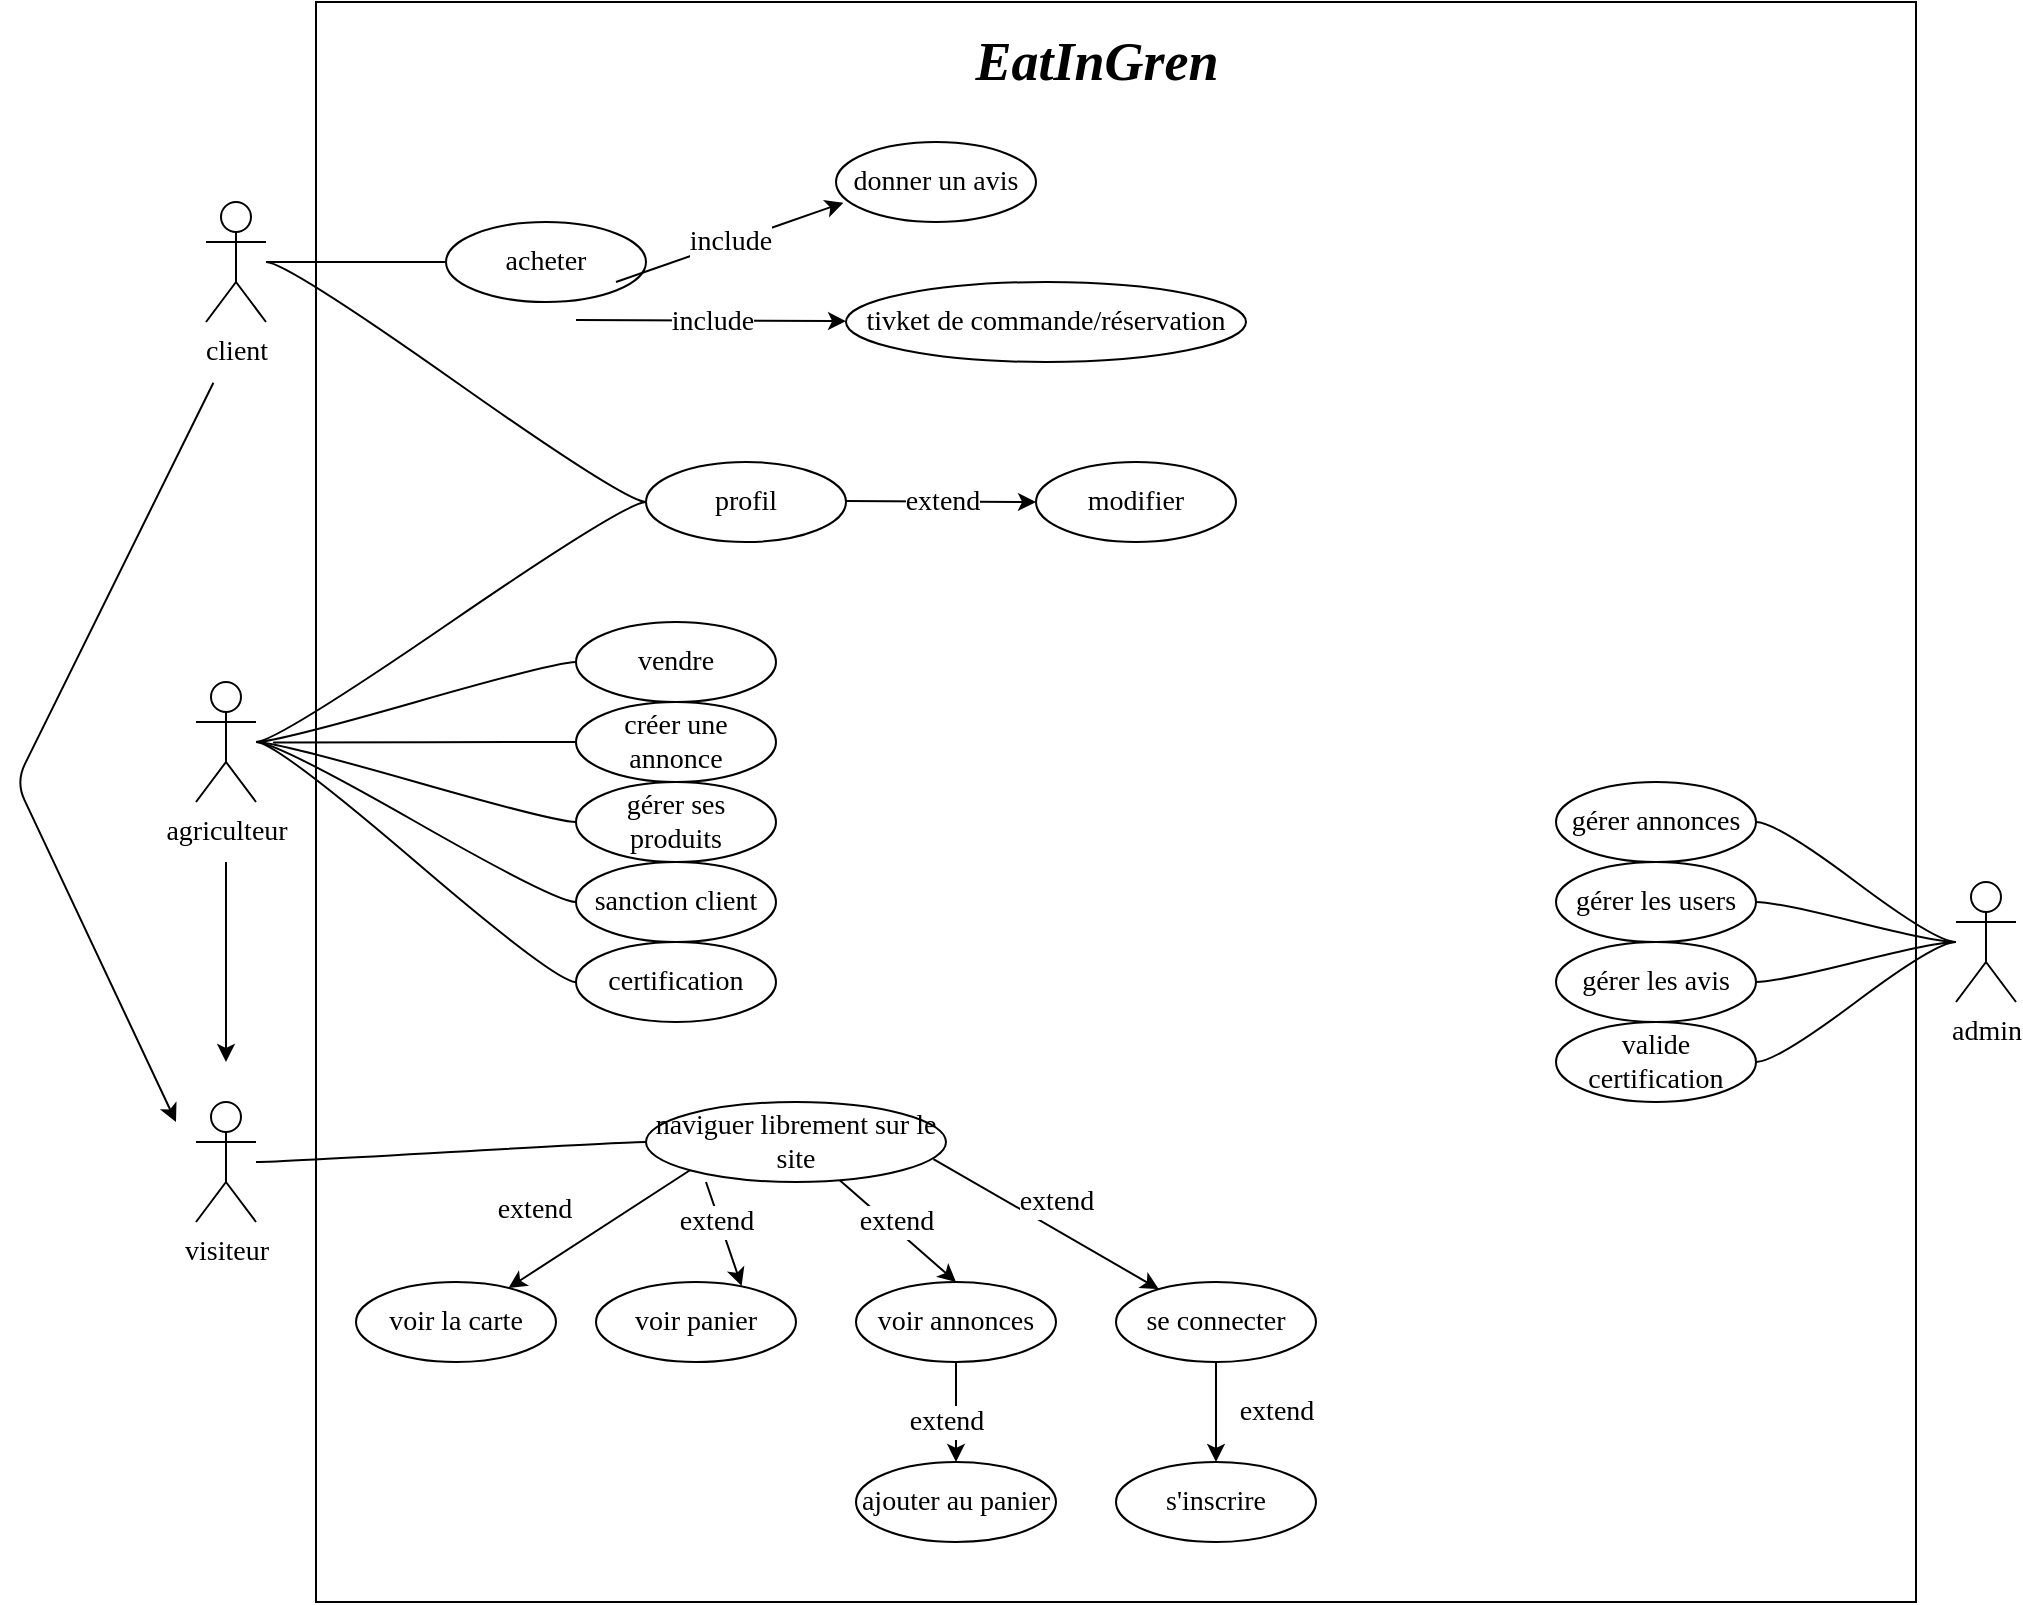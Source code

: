 <mxfile>
    <diagram id="3IRY8MzR198J3jKnu0vW" name="Page-1">
        <mxGraphModel dx="1681" dy="859" grid="1" gridSize="10" guides="1" tooltips="1" connect="1" arrows="1" fold="1" page="1" pageScale="1" pageWidth="850" pageHeight="1100" math="0" shadow="0">
            <root>
                <mxCell id="0"/>
                <mxCell id="1" parent="0"/>
                <mxCell id="2" value="" style="whiteSpace=wrap;html=1;aspect=fixed;" vertex="1" parent="1">
                    <mxGeometry x="160" y="30" width="800" height="800" as="geometry"/>
                </mxCell>
                <mxCell id="25" style="edgeStyle=none;html=1;exitX=0.5;exitY=1;exitDx=0;exitDy=0;fontFamily=Comic Sans MS;fontSize=14;" edge="1" parent="1">
                    <mxGeometry relative="1" as="geometry">
                        <mxPoint x="115" y="560" as="targetPoint"/>
                        <mxPoint x="115" y="460" as="sourcePoint"/>
                    </mxGeometry>
                </mxCell>
                <mxCell id="24" style="edgeStyle=none;html=1;exitX=0.437;exitY=1.009;exitDx=0;exitDy=0;fontFamily=Comic Sans MS;fontSize=14;exitPerimeter=0;" edge="1" parent="1">
                    <mxGeometry relative="1" as="geometry">
                        <mxPoint x="90" y="590" as="targetPoint"/>
                        <mxPoint x="108.7" y="220.36" as="sourcePoint"/>
                        <Array as="points">
                            <mxPoint x="10" y="420"/>
                        </Array>
                    </mxGeometry>
                </mxCell>
                <mxCell id="26" value="client" style="shape=umlActor;verticalLabelPosition=bottom;verticalAlign=top;html=1;outlineConnect=0;fontFamily=Comic Sans MS;fontSize=14;" vertex="1" parent="1">
                    <mxGeometry x="105" y="130" width="30" height="60" as="geometry"/>
                </mxCell>
                <mxCell id="27" value="agriculteur" style="shape=umlActor;verticalLabelPosition=bottom;verticalAlign=top;html=1;outlineConnect=0;fontFamily=Comic Sans MS;fontSize=14;" vertex="1" parent="1">
                    <mxGeometry x="100" y="370" width="30" height="60" as="geometry"/>
                </mxCell>
                <mxCell id="28" value="visiteur" style="shape=umlActor;verticalLabelPosition=bottom;verticalAlign=top;html=1;outlineConnect=0;fontFamily=Comic Sans MS;fontSize=14;" vertex="1" parent="1">
                    <mxGeometry x="100" y="580" width="30" height="60" as="geometry"/>
                </mxCell>
                <mxCell id="35" style="edgeStyle=entityRelationEdgeStyle;html=1;startArrow=none;endArrow=none;segment=10;curved=1;sourcePerimeterSpacing=0;targetPerimeterSpacing=0;exitX=0;exitY=0.5;exitDx=0;exitDy=0;fontFamily=Comic Sans MS;fontSize=14;" edge="1" parent="1" source="30" target="26">
                    <mxGeometry relative="1" as="geometry"/>
                </mxCell>
                <mxCell id="30" value="acheter" style="ellipse;whiteSpace=wrap;html=1;align=center;newEdgeStyle={&quot;edgeStyle&quot;:&quot;entityRelationEdgeStyle&quot;,&quot;startArrow&quot;:&quot;none&quot;,&quot;endArrow&quot;:&quot;none&quot;,&quot;segment&quot;:10,&quot;curved&quot;:1,&quot;sourcePerimeterSpacing&quot;:0,&quot;targetPerimeterSpacing&quot;:0};treeFolding=1;treeMoving=1;fontFamily=Comic Sans MS;fontSize=14;" vertex="1" parent="1">
                    <mxGeometry x="225" y="140" width="100" height="40" as="geometry"/>
                </mxCell>
                <mxCell id="31" value="donner un avis" style="ellipse;whiteSpace=wrap;html=1;align=center;newEdgeStyle={&quot;edgeStyle&quot;:&quot;entityRelationEdgeStyle&quot;,&quot;startArrow&quot;:&quot;none&quot;,&quot;endArrow&quot;:&quot;none&quot;,&quot;segment&quot;:10,&quot;curved&quot;:1,&quot;sourcePerimeterSpacing&quot;:0,&quot;targetPerimeterSpacing&quot;:0};treeFolding=1;treeMoving=1;fontFamily=Comic Sans MS;fontSize=14;" vertex="1" parent="1">
                    <mxGeometry x="420" y="100" width="100" height="40" as="geometry"/>
                </mxCell>
                <mxCell id="32" value="tivket de commande/réservation" style="ellipse;whiteSpace=wrap;html=1;align=center;newEdgeStyle={&quot;edgeStyle&quot;:&quot;entityRelationEdgeStyle&quot;,&quot;startArrow&quot;:&quot;none&quot;,&quot;endArrow&quot;:&quot;none&quot;,&quot;segment&quot;:10,&quot;curved&quot;:1,&quot;sourcePerimeterSpacing&quot;:0,&quot;targetPerimeterSpacing&quot;:0};treeFolding=1;treeMoving=1;fontFamily=Comic Sans MS;fontSize=14;" vertex="1" parent="1">
                    <mxGeometry x="425" y="170" width="200" height="40" as="geometry"/>
                </mxCell>
                <mxCell id="37" value="" style="endArrow=classic;html=1;fontFamily=Comic Sans MS;fontSize=14;entryX=0.037;entryY=0.759;entryDx=0;entryDy=0;entryPerimeter=0;" edge="1" parent="1" target="31">
                    <mxGeometry relative="1" as="geometry">
                        <mxPoint x="310" y="170" as="sourcePoint"/>
                        <mxPoint x="410" y="170" as="targetPoint"/>
                    </mxGeometry>
                </mxCell>
                <mxCell id="38" value="include" style="edgeLabel;resizable=0;html=1;align=center;verticalAlign=middle;fontFamily=Comic Sans MS;fontSize=14;" connectable="0" vertex="1" parent="37">
                    <mxGeometry relative="1" as="geometry"/>
                </mxCell>
                <mxCell id="39" value="" style="endArrow=classic;html=1;fontFamily=Comic Sans MS;fontSize=14;" edge="1" parent="1" target="32">
                    <mxGeometry relative="1" as="geometry">
                        <mxPoint x="290" y="189" as="sourcePoint"/>
                        <mxPoint x="390" y="189" as="targetPoint"/>
                    </mxGeometry>
                </mxCell>
                <mxCell id="40" value="include" style="edgeLabel;resizable=0;html=1;align=center;verticalAlign=middle;fontFamily=Comic Sans MS;fontSize=14;" connectable="0" vertex="1" parent="39">
                    <mxGeometry relative="1" as="geometry"/>
                </mxCell>
                <mxCell id="43" style="edgeStyle=entityRelationEdgeStyle;html=1;startArrow=none;endArrow=none;segment=10;curved=1;sourcePerimeterSpacing=0;targetPerimeterSpacing=0;exitX=0;exitY=0.5;exitDx=0;exitDy=0;fontFamily=Comic Sans MS;fontSize=14;" edge="1" parent="1" source="41" target="26">
                    <mxGeometry relative="1" as="geometry"/>
                </mxCell>
                <mxCell id="103" style="edgeStyle=entityRelationEdgeStyle;html=1;startArrow=none;endArrow=none;segment=10;curved=1;sourcePerimeterSpacing=0;targetPerimeterSpacing=0;exitX=0;exitY=0.5;exitDx=0;exitDy=0;fontFamily=Comic Sans MS;fontSize=14;" edge="1" parent="1" source="41" target="27">
                    <mxGeometry relative="1" as="geometry"/>
                </mxCell>
                <mxCell id="41" value="profil" style="ellipse;whiteSpace=wrap;html=1;align=center;newEdgeStyle={&quot;edgeStyle&quot;:&quot;entityRelationEdgeStyle&quot;,&quot;startArrow&quot;:&quot;none&quot;,&quot;endArrow&quot;:&quot;none&quot;,&quot;segment&quot;:10,&quot;curved&quot;:1,&quot;sourcePerimeterSpacing&quot;:0,&quot;targetPerimeterSpacing&quot;:0};treeFolding=1;treeMoving=1;fontFamily=Comic Sans MS;fontSize=14;" vertex="1" parent="1">
                    <mxGeometry x="325" y="260" width="100" height="40" as="geometry"/>
                </mxCell>
                <mxCell id="42" value="modifier" style="ellipse;whiteSpace=wrap;html=1;align=center;newEdgeStyle={&quot;edgeStyle&quot;:&quot;entityRelationEdgeStyle&quot;,&quot;startArrow&quot;:&quot;none&quot;,&quot;endArrow&quot;:&quot;none&quot;,&quot;segment&quot;:10,&quot;curved&quot;:1,&quot;sourcePerimeterSpacing&quot;:0,&quot;targetPerimeterSpacing&quot;:0};treeFolding=1;treeMoving=1;fontFamily=Comic Sans MS;fontSize=14;" vertex="1" parent="1">
                    <mxGeometry x="520" y="260" width="100" height="40" as="geometry"/>
                </mxCell>
                <mxCell id="44" value="" style="endArrow=classic;html=1;fontFamily=Comic Sans MS;fontSize=14;" edge="1" parent="1">
                    <mxGeometry relative="1" as="geometry">
                        <mxPoint x="425" y="279.5" as="sourcePoint"/>
                        <mxPoint x="520" y="280" as="targetPoint"/>
                    </mxGeometry>
                </mxCell>
                <mxCell id="45" value="extend" style="edgeLabel;resizable=0;html=1;align=center;verticalAlign=middle;fontFamily=Comic Sans MS;fontSize=14;" connectable="0" vertex="1" parent="44">
                    <mxGeometry relative="1" as="geometry"/>
                </mxCell>
                <mxCell id="53" style="edgeStyle=entityRelationEdgeStyle;html=1;startArrow=none;endArrow=none;segment=10;curved=1;sourcePerimeterSpacing=0;targetPerimeterSpacing=0;exitX=0;exitY=0.5;exitDx=0;exitDy=0;fontFamily=Comic Sans MS;fontSize=14;" edge="1" parent="1" source="46" target="27">
                    <mxGeometry relative="1" as="geometry"/>
                </mxCell>
                <mxCell id="46" value="vendre" style="ellipse;whiteSpace=wrap;html=1;align=center;newEdgeStyle={&quot;edgeStyle&quot;:&quot;entityRelationEdgeStyle&quot;,&quot;startArrow&quot;:&quot;none&quot;,&quot;endArrow&quot;:&quot;none&quot;,&quot;segment&quot;:10,&quot;curved&quot;:1,&quot;sourcePerimeterSpacing&quot;:0,&quot;targetPerimeterSpacing&quot;:0};treeFolding=1;treeMoving=1;fontFamily=Comic Sans MS;fontSize=14;" vertex="1" parent="1">
                    <mxGeometry x="290" y="340" width="100" height="40" as="geometry"/>
                </mxCell>
                <mxCell id="105" style="edgeStyle=entityRelationEdgeStyle;html=1;startArrow=none;endArrow=none;segment=10;curved=1;sourcePerimeterSpacing=0;targetPerimeterSpacing=0;exitX=0;exitY=0.5;exitDx=0;exitDy=0;fontFamily=Comic Sans MS;fontSize=14;" edge="1" parent="1" source="47">
                    <mxGeometry relative="1" as="geometry">
                        <mxPoint x="140" y="400.333" as="targetPoint"/>
                    </mxGeometry>
                </mxCell>
                <mxCell id="47" value="créer une annonce" style="ellipse;whiteSpace=wrap;html=1;align=center;newEdgeStyle={&quot;edgeStyle&quot;:&quot;entityRelationEdgeStyle&quot;,&quot;startArrow&quot;:&quot;none&quot;,&quot;endArrow&quot;:&quot;none&quot;,&quot;segment&quot;:10,&quot;curved&quot;:1,&quot;sourcePerimeterSpacing&quot;:0,&quot;targetPerimeterSpacing&quot;:0};treeFolding=1;treeMoving=1;fontFamily=Comic Sans MS;fontSize=14;" vertex="1" parent="1">
                    <mxGeometry x="290" y="380" width="100" height="40" as="geometry"/>
                </mxCell>
                <mxCell id="55" style="edgeStyle=entityRelationEdgeStyle;html=1;startArrow=none;endArrow=none;segment=10;curved=1;sourcePerimeterSpacing=0;targetPerimeterSpacing=0;exitX=0;exitY=0.5;exitDx=0;exitDy=0;fontFamily=Comic Sans MS;fontSize=14;" edge="1" parent="1" source="48" target="27">
                    <mxGeometry relative="1" as="geometry"/>
                </mxCell>
                <mxCell id="48" value="gérer ses produits" style="ellipse;whiteSpace=wrap;html=1;align=center;newEdgeStyle={&quot;edgeStyle&quot;:&quot;entityRelationEdgeStyle&quot;,&quot;startArrow&quot;:&quot;none&quot;,&quot;endArrow&quot;:&quot;none&quot;,&quot;segment&quot;:10,&quot;curved&quot;:1,&quot;sourcePerimeterSpacing&quot;:0,&quot;targetPerimeterSpacing&quot;:0};treeFolding=1;treeMoving=1;fontFamily=Comic Sans MS;fontSize=14;" vertex="1" parent="1">
                    <mxGeometry x="290" y="420" width="100" height="40" as="geometry"/>
                </mxCell>
                <mxCell id="108" style="edgeStyle=entityRelationEdgeStyle;html=1;startArrow=none;endArrow=none;segment=10;curved=1;sourcePerimeterSpacing=0;targetPerimeterSpacing=0;exitX=0;exitY=0.5;exitDx=0;exitDy=0;fontFamily=Comic Sans MS;fontSize=14;" edge="1" parent="1" source="49" target="27">
                    <mxGeometry relative="1" as="geometry"/>
                </mxCell>
                <mxCell id="49" value="sanction client" style="ellipse;whiteSpace=wrap;html=1;align=center;newEdgeStyle={&quot;edgeStyle&quot;:&quot;entityRelationEdgeStyle&quot;,&quot;startArrow&quot;:&quot;none&quot;,&quot;endArrow&quot;:&quot;none&quot;,&quot;segment&quot;:10,&quot;curved&quot;:1,&quot;sourcePerimeterSpacing&quot;:0,&quot;targetPerimeterSpacing&quot;:0};treeFolding=1;treeMoving=1;fontFamily=Comic Sans MS;fontSize=14;" vertex="1" parent="1">
                    <mxGeometry x="290" y="460" width="100" height="40" as="geometry"/>
                </mxCell>
                <mxCell id="57" style="edgeStyle=entityRelationEdgeStyle;html=1;startArrow=none;endArrow=none;segment=10;curved=1;sourcePerimeterSpacing=0;targetPerimeterSpacing=0;exitX=0;exitY=0.5;exitDx=0;exitDy=0;fontFamily=Comic Sans MS;fontSize=14;" edge="1" parent="1" source="50" target="27">
                    <mxGeometry relative="1" as="geometry"/>
                </mxCell>
                <mxCell id="50" value="certification" style="ellipse;whiteSpace=wrap;html=1;align=center;newEdgeStyle={&quot;edgeStyle&quot;:&quot;entityRelationEdgeStyle&quot;,&quot;startArrow&quot;:&quot;none&quot;,&quot;endArrow&quot;:&quot;none&quot;,&quot;segment&quot;:10,&quot;curved&quot;:1,&quot;sourcePerimeterSpacing&quot;:0,&quot;targetPerimeterSpacing&quot;:0};treeFolding=1;treeMoving=1;fontFamily=Comic Sans MS;fontSize=14;" vertex="1" parent="1">
                    <mxGeometry x="290" y="500" width="100" height="40" as="geometry"/>
                </mxCell>
                <mxCell id="64" style="edgeStyle=entityRelationEdgeStyle;html=1;startArrow=none;endArrow=none;segment=10;curved=1;sourcePerimeterSpacing=0;targetPerimeterSpacing=0;exitX=0;exitY=0.5;exitDx=0;exitDy=0;fontFamily=Comic Sans MS;fontSize=14;" edge="1" parent="1" source="58" target="28">
                    <mxGeometry relative="1" as="geometry"/>
                </mxCell>
                <mxCell id="58" value="naviguer librement sur le site" style="ellipse;whiteSpace=wrap;html=1;align=center;newEdgeStyle={&quot;edgeStyle&quot;:&quot;entityRelationEdgeStyle&quot;,&quot;startArrow&quot;:&quot;none&quot;,&quot;endArrow&quot;:&quot;none&quot;,&quot;segment&quot;:10,&quot;curved&quot;:1,&quot;sourcePerimeterSpacing&quot;:0,&quot;targetPerimeterSpacing&quot;:0};treeFolding=1;treeMoving=1;fontFamily=Comic Sans MS;fontSize=14;" vertex="1" parent="1">
                    <mxGeometry x="325" y="580" width="150" height="40" as="geometry"/>
                </mxCell>
                <mxCell id="59" value="voir la carte" style="ellipse;whiteSpace=wrap;html=1;align=center;newEdgeStyle={&quot;edgeStyle&quot;:&quot;entityRelationEdgeStyle&quot;,&quot;startArrow&quot;:&quot;none&quot;,&quot;endArrow&quot;:&quot;none&quot;,&quot;segment&quot;:10,&quot;curved&quot;:1,&quot;sourcePerimeterSpacing&quot;:0,&quot;targetPerimeterSpacing&quot;:0};treeFolding=1;treeMoving=1;fontFamily=Comic Sans MS;fontSize=14;" vertex="1" parent="1">
                    <mxGeometry x="180" y="670" width="100" height="40" as="geometry"/>
                </mxCell>
                <mxCell id="60" value="voir panier" style="ellipse;whiteSpace=wrap;html=1;align=center;newEdgeStyle={&quot;edgeStyle&quot;:&quot;entityRelationEdgeStyle&quot;,&quot;startArrow&quot;:&quot;none&quot;,&quot;endArrow&quot;:&quot;none&quot;,&quot;segment&quot;:10,&quot;curved&quot;:1,&quot;sourcePerimeterSpacing&quot;:0,&quot;targetPerimeterSpacing&quot;:0};treeFolding=1;treeMoving=1;fontFamily=Comic Sans MS;fontSize=14;" vertex="1" parent="1">
                    <mxGeometry x="300" y="670" width="100" height="40" as="geometry"/>
                </mxCell>
                <mxCell id="65" value="ajouter au panier" style="ellipse;whiteSpace=wrap;html=1;align=center;newEdgeStyle={&quot;edgeStyle&quot;:&quot;entityRelationEdgeStyle&quot;,&quot;startArrow&quot;:&quot;none&quot;,&quot;endArrow&quot;:&quot;none&quot;,&quot;segment&quot;:10,&quot;curved&quot;:1,&quot;sourcePerimeterSpacing&quot;:0,&quot;targetPerimeterSpacing&quot;:0};treeFolding=1;treeMoving=1;fontFamily=Comic Sans MS;fontSize=14;" vertex="1" parent="1">
                    <mxGeometry x="430" y="760" width="100" height="40" as="geometry"/>
                </mxCell>
                <mxCell id="67" value="s'inscrire" style="ellipse;whiteSpace=wrap;html=1;align=center;newEdgeStyle={&quot;edgeStyle&quot;:&quot;entityRelationEdgeStyle&quot;,&quot;startArrow&quot;:&quot;none&quot;,&quot;endArrow&quot;:&quot;none&quot;,&quot;segment&quot;:10,&quot;curved&quot;:1,&quot;sourcePerimeterSpacing&quot;:0,&quot;targetPerimeterSpacing&quot;:0};treeFolding=1;treeMoving=1;fontFamily=Comic Sans MS;fontSize=14;" vertex="1" parent="1">
                    <mxGeometry x="560" y="760" width="100" height="40" as="geometry"/>
                </mxCell>
                <mxCell id="68" value="" style="endArrow=classic;html=1;fontFamily=Comic Sans MS;fontSize=14;exitX=0;exitY=1;exitDx=0;exitDy=0;" edge="1" parent="1" source="58" target="59">
                    <mxGeometry relative="1" as="geometry">
                        <mxPoint x="290" y="620" as="sourcePoint"/>
                        <mxPoint x="260" y="650" as="targetPoint"/>
                    </mxGeometry>
                </mxCell>
                <mxCell id="69" value="extend" style="edgeLabel;resizable=0;html=1;align=center;verticalAlign=middle;fontFamily=Comic Sans MS;fontSize=14;" connectable="0" vertex="1" parent="68">
                    <mxGeometry relative="1" as="geometry">
                        <mxPoint x="-33" y="-10" as="offset"/>
                    </mxGeometry>
                </mxCell>
                <mxCell id="70" value="" style="endArrow=classic;html=1;fontFamily=Comic Sans MS;fontSize=14;entryX=0.728;entryY=0.05;entryDx=0;entryDy=0;entryPerimeter=0;" edge="1" parent="1" target="60">
                    <mxGeometry relative="1" as="geometry">
                        <mxPoint x="355" y="620" as="sourcePoint"/>
                        <mxPoint x="325" y="650" as="targetPoint"/>
                    </mxGeometry>
                </mxCell>
                <mxCell id="71" value="extend" style="edgeLabel;resizable=0;html=1;align=center;verticalAlign=middle;fontFamily=Comic Sans MS;fontSize=14;" connectable="0" vertex="1" parent="70">
                    <mxGeometry relative="1" as="geometry">
                        <mxPoint x="-4" y="-6" as="offset"/>
                    </mxGeometry>
                </mxCell>
                <mxCell id="72" value="" style="endArrow=classic;html=1;fontFamily=Comic Sans MS;fontSize=14;entryX=0.5;entryY=0;entryDx=0;entryDy=0;" edge="1" parent="1" source="58" target="61">
                    <mxGeometry relative="1" as="geometry">
                        <mxPoint x="450" y="620" as="sourcePoint"/>
                        <mxPoint x="420" y="650" as="targetPoint"/>
                    </mxGeometry>
                </mxCell>
                <mxCell id="73" value="extend" style="edgeLabel;resizable=0;html=1;align=center;verticalAlign=middle;fontFamily=Comic Sans MS;fontSize=14;" connectable="0" vertex="1" parent="72">
                    <mxGeometry relative="1" as="geometry">
                        <mxPoint x="-1" y="-5" as="offset"/>
                    </mxGeometry>
                </mxCell>
                <mxCell id="74" value="" style="endArrow=classic;html=1;fontFamily=Comic Sans MS;fontSize=14;exitX=0.958;exitY=0.713;exitDx=0;exitDy=0;exitPerimeter=0;" edge="1" parent="1" source="58" target="66">
                    <mxGeometry relative="1" as="geometry">
                        <mxPoint x="570" y="590" as="sourcePoint"/>
                        <mxPoint x="530" y="620" as="targetPoint"/>
                        <Array as="points"/>
                    </mxGeometry>
                </mxCell>
                <mxCell id="75" value="extend" style="edgeLabel;resizable=0;html=1;align=center;verticalAlign=middle;fontFamily=Comic Sans MS;fontSize=14;" connectable="0" vertex="1" parent="74">
                    <mxGeometry relative="1" as="geometry">
                        <mxPoint x="5" y="-11" as="offset"/>
                    </mxGeometry>
                </mxCell>
                <mxCell id="76" value="" style="endArrow=classic;html=1;fontFamily=Comic Sans MS;fontSize=14;startArrow=none;" edge="1" parent="1" source="61" target="65">
                    <mxGeometry relative="1" as="geometry">
                        <mxPoint x="480" y="690" as="sourcePoint"/>
                        <mxPoint x="450" y="720" as="targetPoint"/>
                    </mxGeometry>
                </mxCell>
                <mxCell id="80" value="admin" style="shape=umlActor;verticalLabelPosition=bottom;verticalAlign=top;html=1;outlineConnect=0;fontFamily=Comic Sans MS;fontSize=14;" vertex="1" parent="1">
                    <mxGeometry x="980" y="470" width="30" height="60" as="geometry"/>
                </mxCell>
                <mxCell id="85" style="edgeStyle=entityRelationEdgeStyle;html=1;startArrow=none;endArrow=none;segment=10;curved=1;sourcePerimeterSpacing=0;targetPerimeterSpacing=0;exitX=1;exitY=0.5;exitDx=0;exitDy=0;fontFamily=Comic Sans MS;fontSize=14;" edge="1" parent="1" source="81" target="80">
                    <mxGeometry relative="1" as="geometry"/>
                </mxCell>
                <mxCell id="81" value="gérer annonces" style="ellipse;whiteSpace=wrap;html=1;align=center;newEdgeStyle={&quot;edgeStyle&quot;:&quot;entityRelationEdgeStyle&quot;,&quot;startArrow&quot;:&quot;none&quot;,&quot;endArrow&quot;:&quot;none&quot;,&quot;segment&quot;:10,&quot;curved&quot;:1,&quot;sourcePerimeterSpacing&quot;:0,&quot;targetPerimeterSpacing&quot;:0};treeFolding=1;treeMoving=1;fontFamily=Comic Sans MS;fontSize=14;" vertex="1" parent="1">
                    <mxGeometry x="780" y="420" width="100" height="40" as="geometry"/>
                </mxCell>
                <mxCell id="86" style="edgeStyle=entityRelationEdgeStyle;html=1;startArrow=none;endArrow=none;segment=10;curved=1;sourcePerimeterSpacing=0;targetPerimeterSpacing=0;exitX=1;exitY=0.5;exitDx=0;exitDy=0;fontFamily=Comic Sans MS;fontSize=14;" edge="1" parent="1" source="82" target="80">
                    <mxGeometry relative="1" as="geometry"/>
                </mxCell>
                <mxCell id="82" value="gérer les users" style="ellipse;whiteSpace=wrap;html=1;align=center;newEdgeStyle={&quot;edgeStyle&quot;:&quot;entityRelationEdgeStyle&quot;,&quot;startArrow&quot;:&quot;none&quot;,&quot;endArrow&quot;:&quot;none&quot;,&quot;segment&quot;:10,&quot;curved&quot;:1,&quot;sourcePerimeterSpacing&quot;:0,&quot;targetPerimeterSpacing&quot;:0};treeFolding=1;treeMoving=1;fontFamily=Comic Sans MS;fontSize=14;" vertex="1" parent="1">
                    <mxGeometry x="780" y="460" width="100" height="40" as="geometry"/>
                </mxCell>
                <mxCell id="87" style="edgeStyle=entityRelationEdgeStyle;html=1;startArrow=none;endArrow=none;segment=10;curved=1;sourcePerimeterSpacing=0;targetPerimeterSpacing=0;exitX=1;exitY=0.5;exitDx=0;exitDy=0;fontFamily=Comic Sans MS;fontSize=14;" edge="1" parent="1" source="83" target="80">
                    <mxGeometry relative="1" as="geometry"/>
                </mxCell>
                <mxCell id="83" value="gérer les avis" style="ellipse;whiteSpace=wrap;html=1;align=center;newEdgeStyle={&quot;edgeStyle&quot;:&quot;entityRelationEdgeStyle&quot;,&quot;startArrow&quot;:&quot;none&quot;,&quot;endArrow&quot;:&quot;none&quot;,&quot;segment&quot;:10,&quot;curved&quot;:1,&quot;sourcePerimeterSpacing&quot;:0,&quot;targetPerimeterSpacing&quot;:0};treeFolding=1;treeMoving=1;fontFamily=Comic Sans MS;fontSize=14;" vertex="1" parent="1">
                    <mxGeometry x="780" y="500" width="100" height="40" as="geometry"/>
                </mxCell>
                <mxCell id="89" style="edgeStyle=entityRelationEdgeStyle;html=1;startArrow=none;endArrow=none;segment=10;curved=1;sourcePerimeterSpacing=0;targetPerimeterSpacing=0;exitX=1;exitY=0.5;exitDx=0;exitDy=0;fontFamily=Comic Sans MS;fontSize=14;" edge="1" parent="1" source="84">
                    <mxGeometry relative="1" as="geometry">
                        <mxPoint x="980" y="500" as="targetPoint"/>
                    </mxGeometry>
                </mxCell>
                <mxCell id="84" value="valide certification" style="ellipse;whiteSpace=wrap;html=1;align=center;newEdgeStyle={&quot;edgeStyle&quot;:&quot;entityRelationEdgeStyle&quot;,&quot;startArrow&quot;:&quot;none&quot;,&quot;endArrow&quot;:&quot;none&quot;,&quot;segment&quot;:10,&quot;curved&quot;:1,&quot;sourcePerimeterSpacing&quot;:0,&quot;targetPerimeterSpacing&quot;:0};treeFolding=1;treeMoving=1;fontFamily=Comic Sans MS;fontSize=14;" vertex="1" parent="1">
                    <mxGeometry x="780" y="540" width="100" height="40" as="geometry"/>
                </mxCell>
                <mxCell id="91" value="EatInGren" style="text;strokeColor=none;fillColor=none;html=1;fontSize=27;fontStyle=3;verticalAlign=middle;align=center;fontFamily=Comic Sans MS;" vertex="1" parent="1">
                    <mxGeometry x="500" y="40" width="100" height="40" as="geometry"/>
                </mxCell>
                <mxCell id="92" value="" style="endArrow=none;html=1;fontFamily=Comic Sans MS;fontSize=14;" edge="1" parent="1" target="61">
                    <mxGeometry relative="1" as="geometry">
                        <mxPoint x="480" y="690.0" as="sourcePoint"/>
                        <mxPoint x="476.052" y="760.004" as="targetPoint"/>
                    </mxGeometry>
                </mxCell>
                <mxCell id="93" value="extend" style="edgeLabel;resizable=0;html=1;align=center;verticalAlign=middle;fontFamily=Comic Sans MS;fontSize=14;" connectable="0" vertex="1" parent="92">
                    <mxGeometry relative="1" as="geometry">
                        <mxPoint x="-5" y="50" as="offset"/>
                    </mxGeometry>
                </mxCell>
                <mxCell id="61" value="voir annonces" style="ellipse;whiteSpace=wrap;html=1;align=center;newEdgeStyle={&quot;edgeStyle&quot;:&quot;entityRelationEdgeStyle&quot;,&quot;startArrow&quot;:&quot;none&quot;,&quot;endArrow&quot;:&quot;none&quot;,&quot;segment&quot;:10,&quot;curved&quot;:1,&quot;sourcePerimeterSpacing&quot;:0,&quot;targetPerimeterSpacing&quot;:0};treeFolding=1;treeMoving=1;fontFamily=Comic Sans MS;fontSize=14;" vertex="1" parent="1">
                    <mxGeometry x="430" y="670" width="100" height="40" as="geometry"/>
                </mxCell>
                <mxCell id="66" value="se connecter" style="ellipse;whiteSpace=wrap;html=1;align=center;newEdgeStyle={&quot;edgeStyle&quot;:&quot;entityRelationEdgeStyle&quot;,&quot;startArrow&quot;:&quot;none&quot;,&quot;endArrow&quot;:&quot;none&quot;,&quot;segment&quot;:10,&quot;curved&quot;:1,&quot;sourcePerimeterSpacing&quot;:0,&quot;targetPerimeterSpacing&quot;:0};treeFolding=1;treeMoving=1;fontFamily=Comic Sans MS;fontSize=14;" vertex="1" parent="1">
                    <mxGeometry x="560" y="670" width="100" height="40" as="geometry"/>
                </mxCell>
                <mxCell id="101" value="" style="endArrow=classic;html=1;fontFamily=Comic Sans MS;fontSize=26;" edge="1" parent="1" source="66" target="67">
                    <mxGeometry relative="1" as="geometry">
                        <mxPoint x="650" y="720" as="sourcePoint"/>
                        <mxPoint x="750" y="720" as="targetPoint"/>
                    </mxGeometry>
                </mxCell>
                <mxCell id="102" value="&lt;span style=&quot;font-size: 14px;&quot;&gt;extend&lt;/span&gt;" style="edgeLabel;resizable=0;html=1;align=center;verticalAlign=middle;fontFamily=Comic Sans MS;fontSize=26;" connectable="0" vertex="1" parent="101">
                    <mxGeometry relative="1" as="geometry">
                        <mxPoint x="30" y="-5" as="offset"/>
                    </mxGeometry>
                </mxCell>
            </root>
        </mxGraphModel>
    </diagram>
</mxfile>